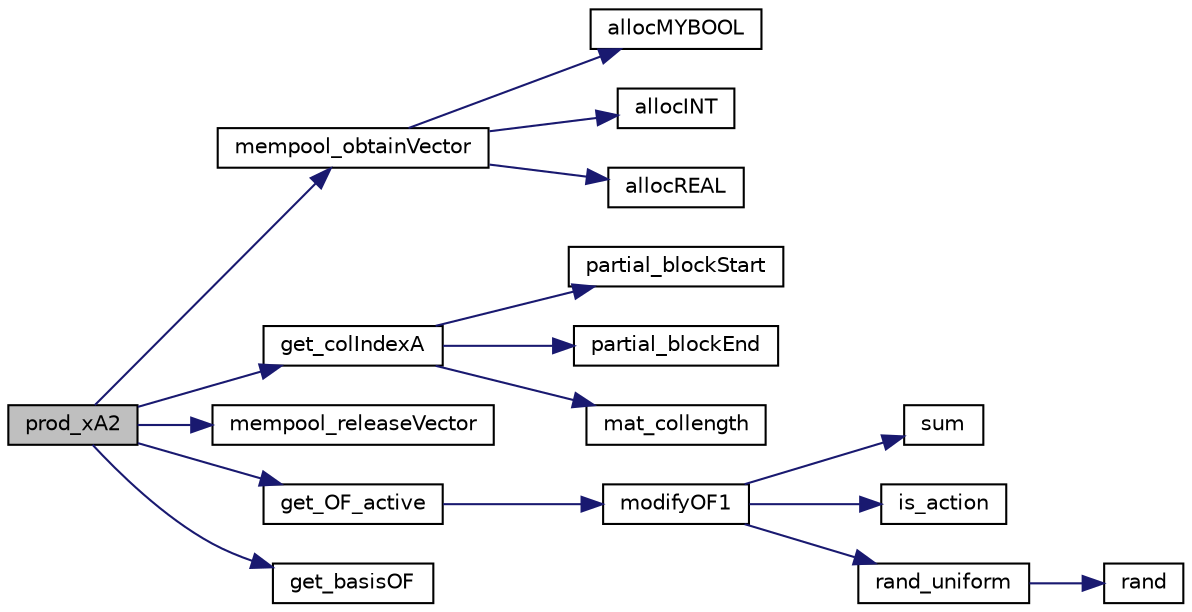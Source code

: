 digraph "prod_xA2"
{
  edge [fontname="Helvetica",fontsize="10",labelfontname="Helvetica",labelfontsize="10"];
  node [fontname="Helvetica",fontsize="10",shape=record];
  rankdir="LR";
  Node3061 [label="prod_xA2",height=0.2,width=0.4,color="black", fillcolor="grey75", style="filled", fontcolor="black"];
  Node3061 -> Node3062 [color="midnightblue",fontsize="10",style="solid",fontname="Helvetica"];
  Node3062 [label="mempool_obtainVector",height=0.2,width=0.4,color="black", fillcolor="white", style="filled",URL="$d9/d18/lp__utils_8c.html#a233b90f38c3d8ee45f68c6cf2a52f6c7"];
  Node3062 -> Node3063 [color="midnightblue",fontsize="10",style="solid",fontname="Helvetica"];
  Node3063 [label="allocMYBOOL",height=0.2,width=0.4,color="black", fillcolor="white", style="filled",URL="$d9/d18/lp__utils_8c.html#a0f35a721d2c3a4beea00b2840c2bea30"];
  Node3062 -> Node3064 [color="midnightblue",fontsize="10",style="solid",fontname="Helvetica"];
  Node3064 [label="allocINT",height=0.2,width=0.4,color="black", fillcolor="white", style="filled",URL="$d9/d18/lp__utils_8c.html#a2081b8e14a0691b7e3931fa280ad9e63"];
  Node3062 -> Node3065 [color="midnightblue",fontsize="10",style="solid",fontname="Helvetica"];
  Node3065 [label="allocREAL",height=0.2,width=0.4,color="black", fillcolor="white", style="filled",URL="$d9/d18/lp__utils_8c.html#a7b25e1f9aee74052b4b6df28443ebf48"];
  Node3061 -> Node3066 [color="midnightblue",fontsize="10",style="solid",fontname="Helvetica"];
  Node3066 [label="get_colIndexA",height=0.2,width=0.4,color="black", fillcolor="white", style="filled",URL="$dc/d9a/lp__matrix_8c.html#a00e1a47f99bafc7bc525936719053bb6"];
  Node3066 -> Node3067 [color="midnightblue",fontsize="10",style="solid",fontname="Helvetica"];
  Node3067 [label="partial_blockStart",height=0.2,width=0.4,color="black", fillcolor="white", style="filled",URL="$d2/d46/lp__price_8c.html#aad871e7628dd08ee91e5186e24673d5a"];
  Node3066 -> Node3068 [color="midnightblue",fontsize="10",style="solid",fontname="Helvetica"];
  Node3068 [label="partial_blockEnd",height=0.2,width=0.4,color="black", fillcolor="white", style="filled",URL="$d2/d46/lp__price_8c.html#a6494d316c18292fc4f62ad39591a383a"];
  Node3066 -> Node3069 [color="midnightblue",fontsize="10",style="solid",fontname="Helvetica"];
  Node3069 [label="mat_collength",height=0.2,width=0.4,color="black", fillcolor="white", style="filled",URL="$dc/d9a/lp__matrix_8c.html#a258da1c9a3b1fedd9704451f7ab7e6f4"];
  Node3061 -> Node3070 [color="midnightblue",fontsize="10",style="solid",fontname="Helvetica"];
  Node3070 [label="mempool_releaseVector",height=0.2,width=0.4,color="black", fillcolor="white", style="filled",URL="$d9/d18/lp__utils_8c.html#a0e98bd3eae05375391aa13a79dc248f9"];
  Node3061 -> Node3071 [color="midnightblue",fontsize="10",style="solid",fontname="Helvetica"];
  Node3071 [label="get_OF_active",height=0.2,width=0.4,color="black", fillcolor="white", style="filled",URL="$d4/d79/lp__lib_8c.html#aaf55ff4edccac8bf6e8f9345d46e8e50"];
  Node3071 -> Node3072 [color="midnightblue",fontsize="10",style="solid",fontname="Helvetica"];
  Node3072 [label="modifyOF1",height=0.2,width=0.4,color="black", fillcolor="white", style="filled",URL="$d4/d79/lp__lib_8c.html#ab7ca78899eb41290218393c326a50fc9"];
  Node3072 -> Node3073 [color="midnightblue",fontsize="10",style="solid",fontname="Helvetica"];
  Node3073 [label="sum",height=0.2,width=0.4,color="black", fillcolor="white", style="filled",URL="$dd/d3c/examplehs071_8m.html#ad1d7e10c2dad1043eb0e1b51f99f1b31"];
  Node3072 -> Node3074 [color="midnightblue",fontsize="10",style="solid",fontname="Helvetica"];
  Node3074 [label="is_action",height=0.2,width=0.4,color="black", fillcolor="white", style="filled",URL="$d4/d79/lp__lib_8c.html#a4be8ef3ce8562e3cb31c64fd17a091b5"];
  Node3072 -> Node3075 [color="midnightblue",fontsize="10",style="solid",fontname="Helvetica"];
  Node3075 [label="rand_uniform",height=0.2,width=0.4,color="black", fillcolor="white", style="filled",URL="$d9/d18/lp__utils_8c.html#ad5a62af680804bed43221ee0bfde543b"];
  Node3075 -> Node3076 [color="midnightblue",fontsize="10",style="solid",fontname="Helvetica"];
  Node3076 [label="rand",height=0.2,width=0.4,color="black", fillcolor="white", style="filled",URL="$de/d3e/examplelasso_8m.html#a8c017ea44a7e8f824bf2149b1b209334"];
  Node3061 -> Node3077 [color="midnightblue",fontsize="10",style="solid",fontname="Helvetica"];
  Node3077 [label="get_basisOF",height=0.2,width=0.4,color="black", fillcolor="white", style="filled",URL="$d4/d79/lp__lib_8c.html#a1cfe6e6d89b2bd0ab58d3fa4f41db876"];
}
